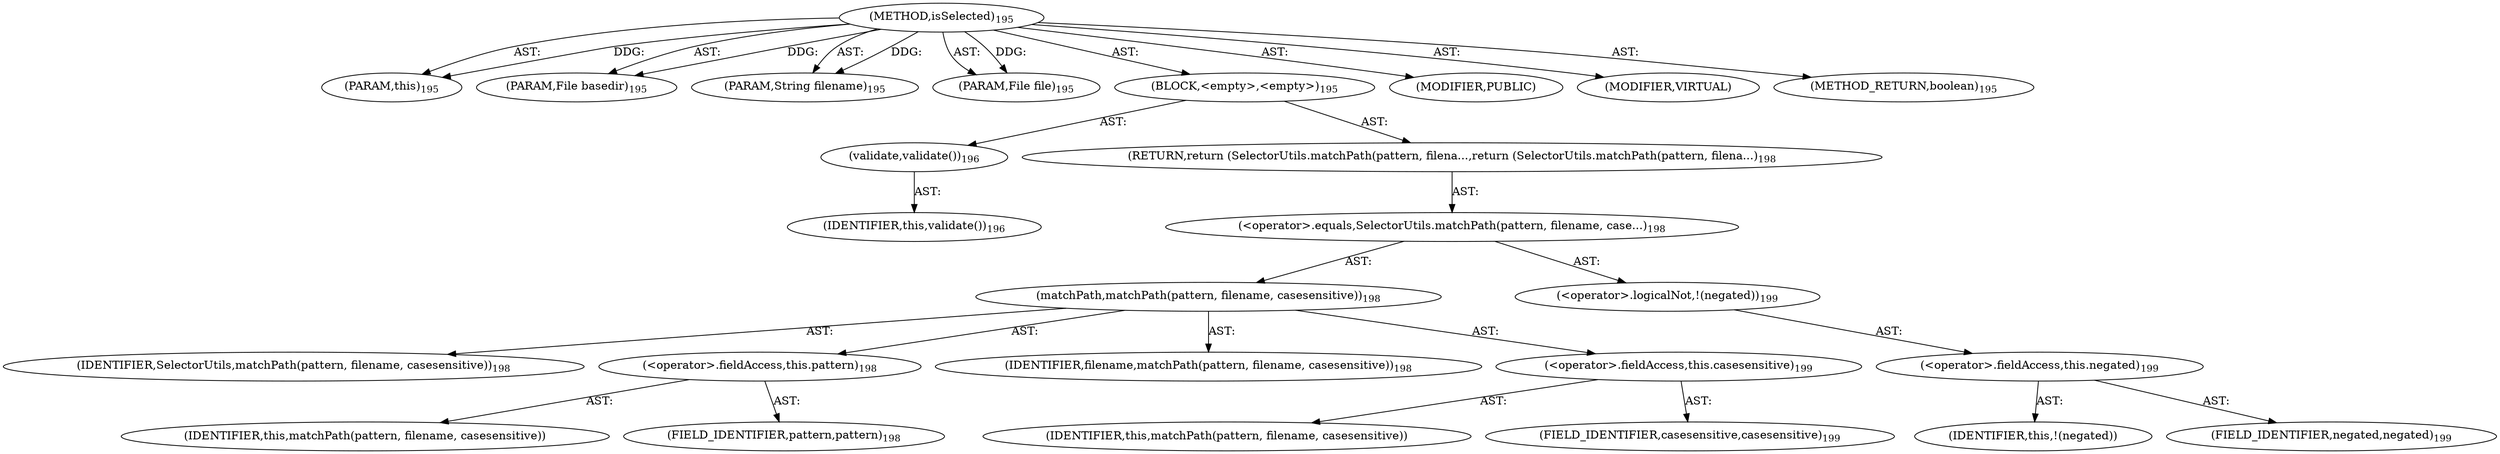 digraph "isSelected" {  
"111669149703" [label = <(METHOD,isSelected)<SUB>195</SUB>> ]
"115964116997" [label = <(PARAM,this)<SUB>195</SUB>> ]
"115964117004" [label = <(PARAM,File basedir)<SUB>195</SUB>> ]
"115964117005" [label = <(PARAM,String filename)<SUB>195</SUB>> ]
"115964117006" [label = <(PARAM,File file)<SUB>195</SUB>> ]
"25769803797" [label = <(BLOCK,&lt;empty&gt;,&lt;empty&gt;)<SUB>195</SUB>> ]
"30064771138" [label = <(validate,validate())<SUB>196</SUB>> ]
"68719476744" [label = <(IDENTIFIER,this,validate())<SUB>196</SUB>> ]
"146028888065" [label = <(RETURN,return (SelectorUtils.matchPath(pattern, filena...,return (SelectorUtils.matchPath(pattern, filena...)<SUB>198</SUB>> ]
"30064771139" [label = <(&lt;operator&gt;.equals,SelectorUtils.matchPath(pattern, filename, case...)<SUB>198</SUB>> ]
"30064771140" [label = <(matchPath,matchPath(pattern, filename, casesensitive))<SUB>198</SUB>> ]
"68719476795" [label = <(IDENTIFIER,SelectorUtils,matchPath(pattern, filename, casesensitive))<SUB>198</SUB>> ]
"30064771141" [label = <(&lt;operator&gt;.fieldAccess,this.pattern)<SUB>198</SUB>> ]
"68719476796" [label = <(IDENTIFIER,this,matchPath(pattern, filename, casesensitive))> ]
"55834574865" [label = <(FIELD_IDENTIFIER,pattern,pattern)<SUB>198</SUB>> ]
"68719476797" [label = <(IDENTIFIER,filename,matchPath(pattern, filename, casesensitive))<SUB>198</SUB>> ]
"30064771142" [label = <(&lt;operator&gt;.fieldAccess,this.casesensitive)<SUB>199</SUB>> ]
"68719476798" [label = <(IDENTIFIER,this,matchPath(pattern, filename, casesensitive))> ]
"55834574866" [label = <(FIELD_IDENTIFIER,casesensitive,casesensitive)<SUB>199</SUB>> ]
"30064771143" [label = <(&lt;operator&gt;.logicalNot,!(negated))<SUB>199</SUB>> ]
"30064771144" [label = <(&lt;operator&gt;.fieldAccess,this.negated)<SUB>199</SUB>> ]
"68719476799" [label = <(IDENTIFIER,this,!(negated))> ]
"55834574867" [label = <(FIELD_IDENTIFIER,negated,negated)<SUB>199</SUB>> ]
"133143986199" [label = <(MODIFIER,PUBLIC)> ]
"133143986200" [label = <(MODIFIER,VIRTUAL)> ]
"128849018887" [label = <(METHOD_RETURN,boolean)<SUB>195</SUB>> ]
  "111669149703" -> "115964116997"  [ label = "AST: "] 
  "111669149703" -> "115964117004"  [ label = "AST: "] 
  "111669149703" -> "115964117005"  [ label = "AST: "] 
  "111669149703" -> "115964117006"  [ label = "AST: "] 
  "111669149703" -> "25769803797"  [ label = "AST: "] 
  "111669149703" -> "133143986199"  [ label = "AST: "] 
  "111669149703" -> "133143986200"  [ label = "AST: "] 
  "111669149703" -> "128849018887"  [ label = "AST: "] 
  "25769803797" -> "30064771138"  [ label = "AST: "] 
  "25769803797" -> "146028888065"  [ label = "AST: "] 
  "30064771138" -> "68719476744"  [ label = "AST: "] 
  "146028888065" -> "30064771139"  [ label = "AST: "] 
  "30064771139" -> "30064771140"  [ label = "AST: "] 
  "30064771139" -> "30064771143"  [ label = "AST: "] 
  "30064771140" -> "68719476795"  [ label = "AST: "] 
  "30064771140" -> "30064771141"  [ label = "AST: "] 
  "30064771140" -> "68719476797"  [ label = "AST: "] 
  "30064771140" -> "30064771142"  [ label = "AST: "] 
  "30064771141" -> "68719476796"  [ label = "AST: "] 
  "30064771141" -> "55834574865"  [ label = "AST: "] 
  "30064771142" -> "68719476798"  [ label = "AST: "] 
  "30064771142" -> "55834574866"  [ label = "AST: "] 
  "30064771143" -> "30064771144"  [ label = "AST: "] 
  "30064771144" -> "68719476799"  [ label = "AST: "] 
  "30064771144" -> "55834574867"  [ label = "AST: "] 
  "111669149703" -> "115964116997"  [ label = "DDG: "] 
  "111669149703" -> "115964117004"  [ label = "DDG: "] 
  "111669149703" -> "115964117005"  [ label = "DDG: "] 
  "111669149703" -> "115964117006"  [ label = "DDG: "] 
}
